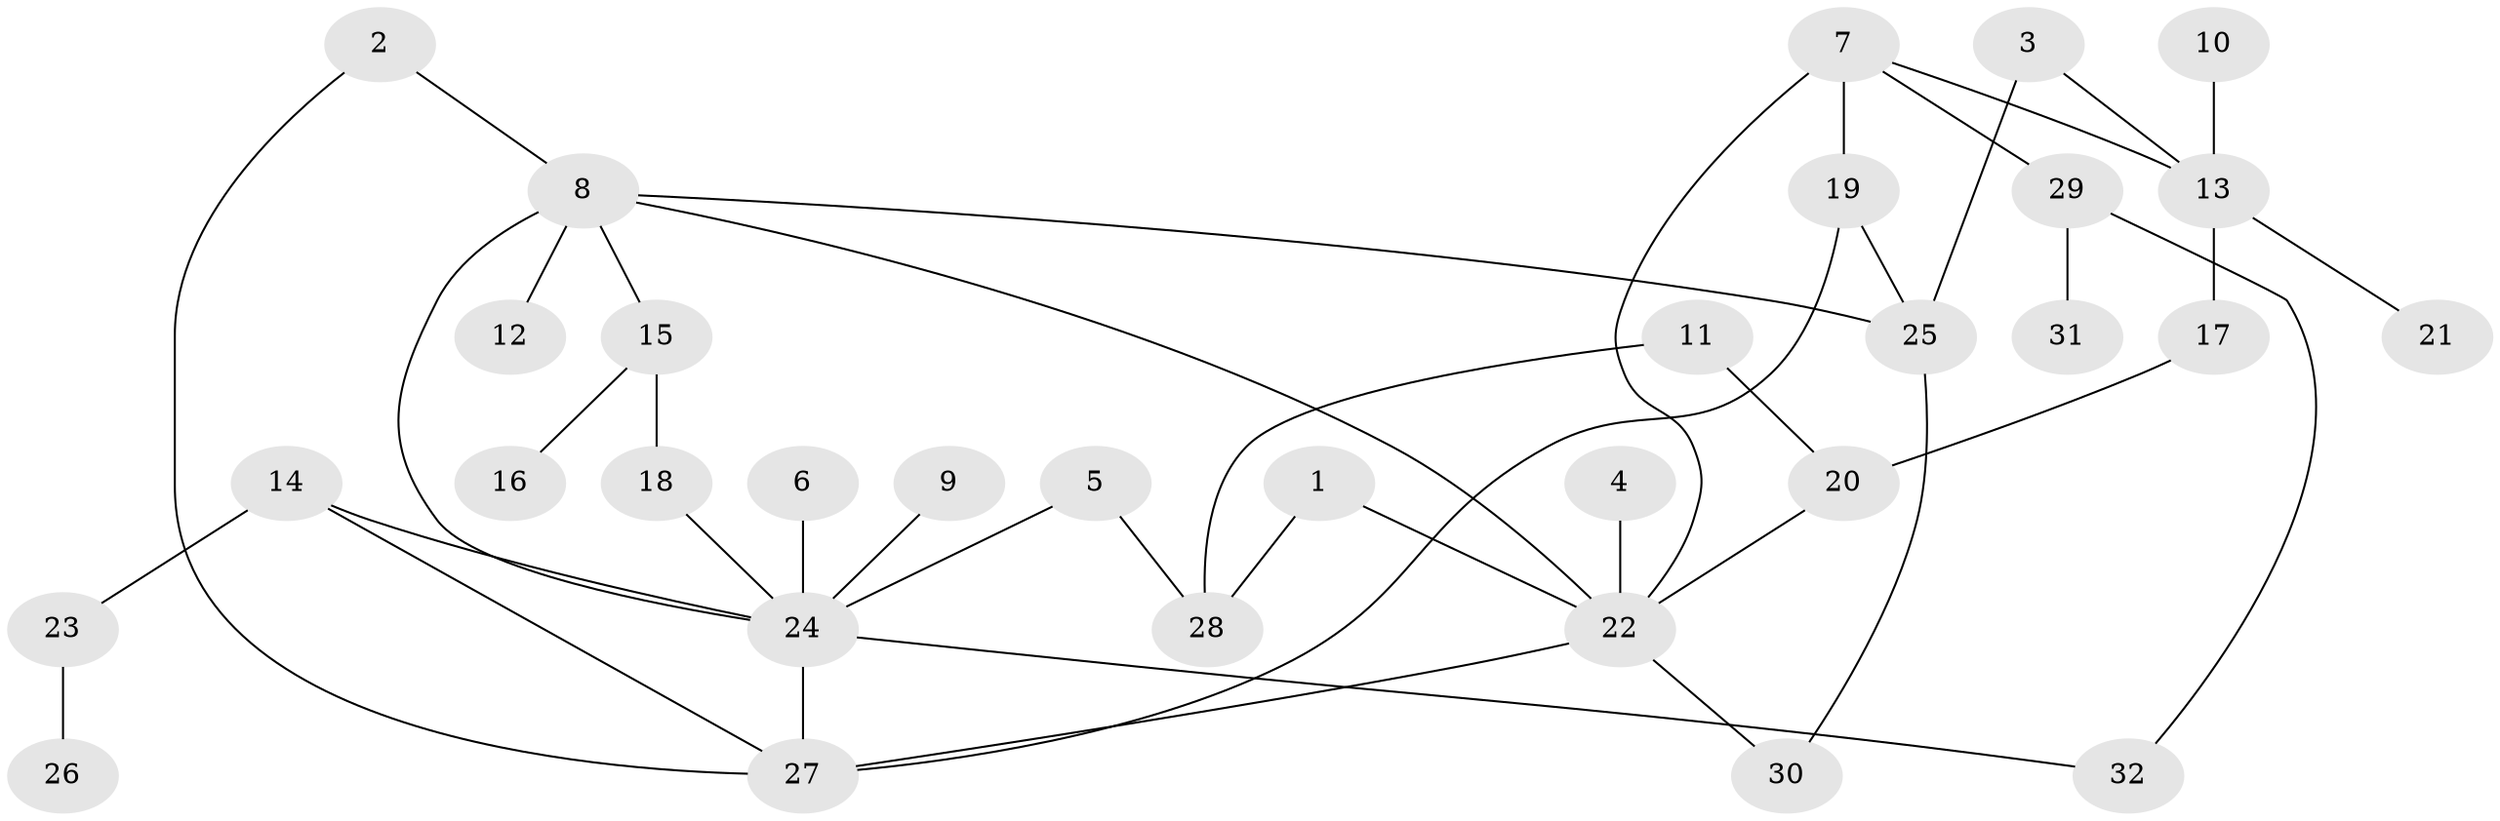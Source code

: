 // original degree distribution, {9: 0.015873015873015872, 2: 0.19047619047619047, 7: 0.06349206349206349, 1: 0.49206349206349204, 3: 0.15873015873015872, 6: 0.015873015873015872, 4: 0.031746031746031744, 11: 0.015873015873015872, 5: 0.015873015873015872}
// Generated by graph-tools (version 1.1) at 2025/01/03/09/25 03:01:46]
// undirected, 32 vertices, 43 edges
graph export_dot {
graph [start="1"]
  node [color=gray90,style=filled];
  1;
  2;
  3;
  4;
  5;
  6;
  7;
  8;
  9;
  10;
  11;
  12;
  13;
  14;
  15;
  16;
  17;
  18;
  19;
  20;
  21;
  22;
  23;
  24;
  25;
  26;
  27;
  28;
  29;
  30;
  31;
  32;
  1 -- 22 [weight=1.0];
  1 -- 28 [weight=1.0];
  2 -- 8 [weight=1.0];
  2 -- 27 [weight=1.0];
  3 -- 13 [weight=1.0];
  3 -- 25 [weight=1.0];
  4 -- 22 [weight=1.0];
  5 -- 24 [weight=1.0];
  5 -- 28 [weight=1.0];
  6 -- 24 [weight=1.0];
  7 -- 13 [weight=1.0];
  7 -- 19 [weight=2.0];
  7 -- 22 [weight=1.0];
  7 -- 29 [weight=1.0];
  8 -- 12 [weight=1.0];
  8 -- 15 [weight=1.0];
  8 -- 22 [weight=1.0];
  8 -- 24 [weight=1.0];
  8 -- 25 [weight=1.0];
  9 -- 24 [weight=1.0];
  10 -- 13 [weight=1.0];
  11 -- 20 [weight=1.0];
  11 -- 28 [weight=1.0];
  13 -- 17 [weight=1.0];
  13 -- 21 [weight=1.0];
  14 -- 23 [weight=1.0];
  14 -- 24 [weight=1.0];
  14 -- 27 [weight=1.0];
  15 -- 16 [weight=1.0];
  15 -- 18 [weight=1.0];
  17 -- 20 [weight=1.0];
  18 -- 24 [weight=1.0];
  19 -- 25 [weight=1.0];
  19 -- 27 [weight=1.0];
  20 -- 22 [weight=1.0];
  22 -- 27 [weight=1.0];
  22 -- 30 [weight=1.0];
  23 -- 26 [weight=1.0];
  24 -- 27 [weight=1.0];
  24 -- 32 [weight=1.0];
  25 -- 30 [weight=1.0];
  29 -- 31 [weight=1.0];
  29 -- 32 [weight=1.0];
}

